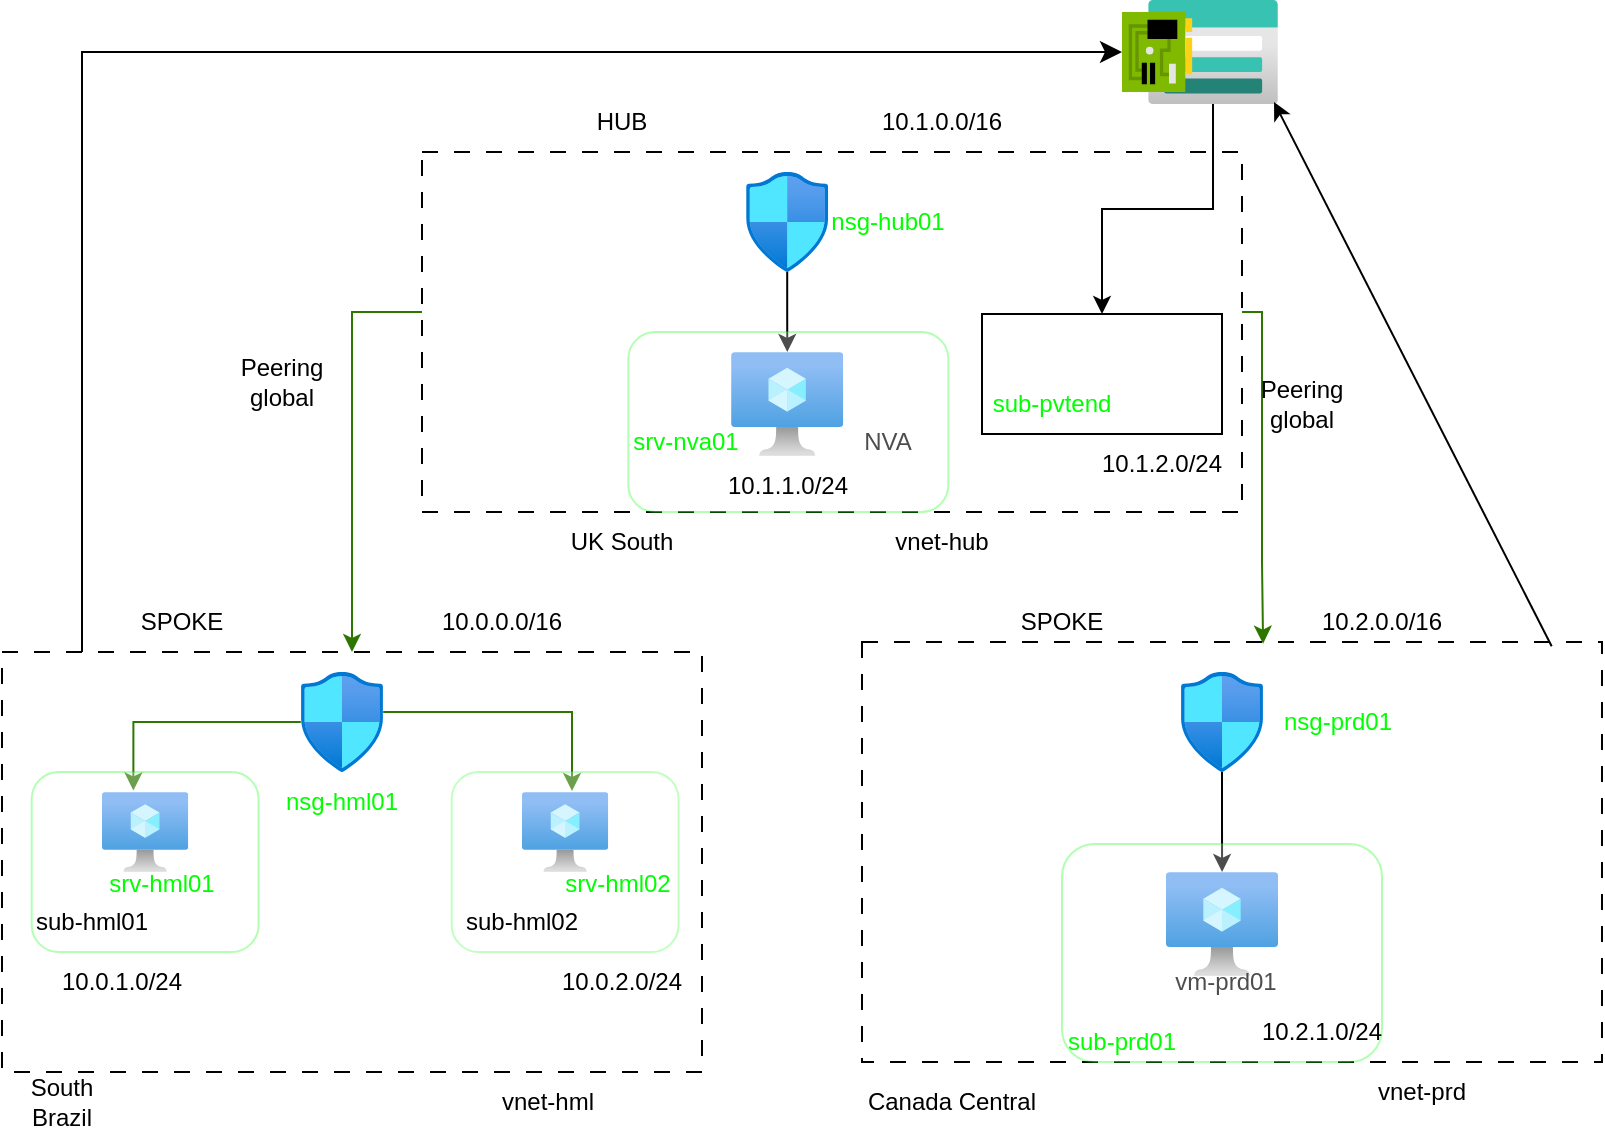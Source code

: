 <mxfile version="24.7.16">
  <diagram name="Página-1" id="hYAHi4gZmpkNid9KS2Mr">
    <mxGraphModel dx="1393" dy="763" grid="1" gridSize="10" guides="1" tooltips="1" connect="1" arrows="1" fold="1" page="1" pageScale="1" pageWidth="827" pageHeight="1169" math="0" shadow="0">
      <root>
        <mxCell id="0" />
        <mxCell id="1" parent="0" />
        <mxCell id="-EdbcEHvHFeU4TFeBVMV-50" value="" style="rounded=1;whiteSpace=wrap;html=1;" vertex="1" parent="1">
          <mxGeometry x="50" y="410" width="120" height="60" as="geometry" />
        </mxCell>
        <mxCell id="-EdbcEHvHFeU4TFeBVMV-44" style="edgeStyle=orthogonalEdgeStyle;rounded=0;orthogonalLoop=1;jettySize=auto;html=1;entryX=0.5;entryY=0;entryDx=0;entryDy=0;fillColor=#60a917;strokeColor=#2D7600;" edge="1" parent="1" source="-EdbcEHvHFeU4TFeBVMV-1" target="-EdbcEHvHFeU4TFeBVMV-2">
          <mxGeometry relative="1" as="geometry">
            <Array as="points">
              <mxPoint x="175" y="180" />
            </Array>
          </mxGeometry>
        </mxCell>
        <mxCell id="-EdbcEHvHFeU4TFeBVMV-1" value="" style="rounded=0;whiteSpace=wrap;html=1;dashed=1;dashPattern=8 8;" vertex="1" parent="1">
          <mxGeometry x="210" y="100" width="410" height="180" as="geometry" />
        </mxCell>
        <mxCell id="-EdbcEHvHFeU4TFeBVMV-2" value="" style="rounded=0;whiteSpace=wrap;html=1;dashed=1;dashPattern=8 8;" vertex="1" parent="1">
          <mxGeometry y="350" width="350" height="210" as="geometry" />
        </mxCell>
        <mxCell id="-EdbcEHvHFeU4TFeBVMV-3" value="" style="rounded=0;whiteSpace=wrap;html=1;dashed=1;dashPattern=8 8;" vertex="1" parent="1">
          <mxGeometry x="430" y="345" width="370" height="210" as="geometry" />
        </mxCell>
        <mxCell id="-EdbcEHvHFeU4TFeBVMV-19" style="edgeStyle=orthogonalEdgeStyle;rounded=0;orthogonalLoop=1;jettySize=auto;html=1;" edge="1" parent="1" source="-EdbcEHvHFeU4TFeBVMV-4" target="-EdbcEHvHFeU4TFeBVMV-10">
          <mxGeometry relative="1" as="geometry" />
        </mxCell>
        <mxCell id="-EdbcEHvHFeU4TFeBVMV-4" value="" style="image;aspect=fixed;html=1;points=[];align=center;fontSize=12;image=img/lib/azure2/networking/Network_Security_Groups.svg;" vertex="1" parent="1">
          <mxGeometry x="372" y="110" width="41.18" height="50" as="geometry" />
        </mxCell>
        <mxCell id="-EdbcEHvHFeU4TFeBVMV-5" value="" style="image;aspect=fixed;html=1;points=[];align=center;fontSize=12;image=img/lib/azure2/networking/Network_Security_Groups.svg;" vertex="1" parent="1">
          <mxGeometry x="149.41" y="360" width="41.18" height="50" as="geometry" />
        </mxCell>
        <mxCell id="-EdbcEHvHFeU4TFeBVMV-18" style="edgeStyle=orthogonalEdgeStyle;rounded=0;orthogonalLoop=1;jettySize=auto;html=1;" edge="1" parent="1" source="-EdbcEHvHFeU4TFeBVMV-6" target="-EdbcEHvHFeU4TFeBVMV-11">
          <mxGeometry relative="1" as="geometry" />
        </mxCell>
        <mxCell id="-EdbcEHvHFeU4TFeBVMV-6" value="" style="image;aspect=fixed;html=1;points=[];align=center;fontSize=12;image=img/lib/azure2/networking/Network_Security_Groups.svg;" vertex="1" parent="1">
          <mxGeometry x="589.41" y="360" width="41.18" height="50" as="geometry" />
        </mxCell>
        <mxCell id="-EdbcEHvHFeU4TFeBVMV-8" value="" style="image;aspect=fixed;html=1;points=[];align=center;fontSize=12;image=img/lib/azure2/compute/Virtual_Machine.svg;" vertex="1" parent="1">
          <mxGeometry x="50" y="420" width="43.12" height="40" as="geometry" />
        </mxCell>
        <mxCell id="-EdbcEHvHFeU4TFeBVMV-9" value="" style="image;aspect=fixed;html=1;points=[];align=center;fontSize=12;image=img/lib/azure2/compute/Virtual_Machine.svg;" vertex="1" parent="1">
          <mxGeometry x="260" y="420" width="43.12" height="40" as="geometry" />
        </mxCell>
        <mxCell id="-EdbcEHvHFeU4TFeBVMV-10" value="" style="image;aspect=fixed;html=1;points=[];align=center;fontSize=12;image=img/lib/azure2/compute/Virtual_Machine.svg;" vertex="1" parent="1">
          <mxGeometry x="364.56" y="200" width="56.06" height="52" as="geometry" />
        </mxCell>
        <mxCell id="-EdbcEHvHFeU4TFeBVMV-11" value="" style="image;aspect=fixed;html=1;points=[];align=center;fontSize=12;image=img/lib/azure2/compute/Virtual_Machine.svg;" vertex="1" parent="1">
          <mxGeometry x="581.97" y="460" width="56.06" height="52" as="geometry" />
        </mxCell>
        <mxCell id="-EdbcEHvHFeU4TFeBVMV-12" value="UK South" style="text;html=1;align=center;verticalAlign=middle;whiteSpace=wrap;rounded=0;" vertex="1" parent="1">
          <mxGeometry x="280" y="280" width="60" height="30" as="geometry" />
        </mxCell>
        <mxCell id="-EdbcEHvHFeU4TFeBVMV-14" value="Canada Central" style="text;html=1;align=center;verticalAlign=middle;whiteSpace=wrap;rounded=0;" vertex="1" parent="1">
          <mxGeometry x="420" y="560" width="110" height="30" as="geometry" />
        </mxCell>
        <mxCell id="-EdbcEHvHFeU4TFeBVMV-15" value="South Brazil" style="text;html=1;align=center;verticalAlign=middle;whiteSpace=wrap;rounded=0;" vertex="1" parent="1">
          <mxGeometry y="560" width="60" height="30" as="geometry" />
        </mxCell>
        <mxCell id="-EdbcEHvHFeU4TFeBVMV-17" style="edgeStyle=orthogonalEdgeStyle;rounded=0;orthogonalLoop=1;jettySize=auto;html=1;entryX=0.59;entryY=-0.013;entryDx=0;entryDy=0;entryPerimeter=0;fillColor=#60a917;strokeColor=#2D7600;" edge="1" parent="1" source="-EdbcEHvHFeU4TFeBVMV-5" target="-EdbcEHvHFeU4TFeBVMV-9">
          <mxGeometry relative="1" as="geometry">
            <Array as="points">
              <mxPoint x="285" y="380" />
              <mxPoint x="285" y="420" />
            </Array>
          </mxGeometry>
        </mxCell>
        <mxCell id="-EdbcEHvHFeU4TFeBVMV-28" value="HUB" style="text;html=1;align=center;verticalAlign=middle;whiteSpace=wrap;rounded=0;" vertex="1" parent="1">
          <mxGeometry x="280" y="70" width="60" height="30" as="geometry" />
        </mxCell>
        <mxCell id="-EdbcEHvHFeU4TFeBVMV-29" value="SPOKE" style="text;html=1;align=center;verticalAlign=middle;whiteSpace=wrap;rounded=0;" vertex="1" parent="1">
          <mxGeometry x="60" y="320" width="60" height="30" as="geometry" />
        </mxCell>
        <mxCell id="-EdbcEHvHFeU4TFeBVMV-30" value="SPOKE" style="text;html=1;align=center;verticalAlign=middle;whiteSpace=wrap;rounded=0;" vertex="1" parent="1">
          <mxGeometry x="500" y="320" width="60" height="30" as="geometry" />
        </mxCell>
        <mxCell id="-EdbcEHvHFeU4TFeBVMV-31" value="10.1.0.0/16" style="text;html=1;align=center;verticalAlign=middle;whiteSpace=wrap;rounded=0;" vertex="1" parent="1">
          <mxGeometry x="440" y="70" width="60" height="30" as="geometry" />
        </mxCell>
        <mxCell id="-EdbcEHvHFeU4TFeBVMV-32" value="10.2.0.0/16" style="text;html=1;align=center;verticalAlign=middle;whiteSpace=wrap;rounded=0;" vertex="1" parent="1">
          <mxGeometry x="660" y="320" width="60" height="30" as="geometry" />
        </mxCell>
        <mxCell id="-EdbcEHvHFeU4TFeBVMV-33" value="10.0.0.0/16" style="text;html=1;align=center;verticalAlign=middle;whiteSpace=wrap;rounded=0;" vertex="1" parent="1">
          <mxGeometry x="220" y="320" width="60" height="30" as="geometry" />
        </mxCell>
        <mxCell id="-EdbcEHvHFeU4TFeBVMV-34" value="NVA" style="text;html=1;align=center;verticalAlign=middle;whiteSpace=wrap;rounded=0;" vertex="1" parent="1">
          <mxGeometry x="413.18" y="230" width="60" height="30" as="geometry" />
        </mxCell>
        <mxCell id="-EdbcEHvHFeU4TFeBVMV-35" value="vnet-hml" style="text;html=1;align=center;verticalAlign=middle;whiteSpace=wrap;rounded=0;" vertex="1" parent="1">
          <mxGeometry x="243.12" y="560" width="60" height="30" as="geometry" />
        </mxCell>
        <mxCell id="-EdbcEHvHFeU4TFeBVMV-36" value="vnet-prd" style="text;html=1;align=center;verticalAlign=middle;whiteSpace=wrap;rounded=0;" vertex="1" parent="1">
          <mxGeometry x="680" y="555" width="60" height="30" as="geometry" />
        </mxCell>
        <mxCell id="-EdbcEHvHFeU4TFeBVMV-38" value="10.0.1.0/24" style="text;html=1;align=center;verticalAlign=middle;whiteSpace=wrap;rounded=0;" vertex="1" parent="1">
          <mxGeometry x="30.0" y="500" width="60" height="30" as="geometry" />
        </mxCell>
        <mxCell id="-EdbcEHvHFeU4TFeBVMV-39" value="vm-prd01" style="text;html=1;align=center;verticalAlign=middle;whiteSpace=wrap;rounded=0;" vertex="1" parent="1">
          <mxGeometry x="581.97" y="500" width="60" height="30" as="geometry" />
        </mxCell>
        <mxCell id="-EdbcEHvHFeU4TFeBVMV-45" style="edgeStyle=orthogonalEdgeStyle;rounded=0;orthogonalLoop=1;jettySize=auto;html=1;entryX=0.542;entryY=0.004;entryDx=0;entryDy=0;entryPerimeter=0;fontColor=#00FF00;labelBackgroundColor=#00FF00;fillColor=#60a917;strokeColor=#2D7600;" edge="1" parent="1" source="-EdbcEHvHFeU4TFeBVMV-1" target="-EdbcEHvHFeU4TFeBVMV-3">
          <mxGeometry relative="1" as="geometry">
            <Array as="points">
              <mxPoint x="630" y="180" />
              <mxPoint x="630" y="305" />
            </Array>
          </mxGeometry>
        </mxCell>
        <mxCell id="-EdbcEHvHFeU4TFeBVMV-46" value="Peering global" style="text;html=1;align=center;verticalAlign=middle;whiteSpace=wrap;rounded=0;" vertex="1" parent="1">
          <mxGeometry x="620" y="211" width="60" height="30" as="geometry" />
        </mxCell>
        <mxCell id="-EdbcEHvHFeU4TFeBVMV-48" value="Peering global" style="text;html=1;align=center;verticalAlign=middle;whiteSpace=wrap;rounded=0;" vertex="1" parent="1">
          <mxGeometry x="110.0" y="200" width="60" height="30" as="geometry" />
        </mxCell>
        <mxCell id="-EdbcEHvHFeU4TFeBVMV-49" style="edgeStyle=orthogonalEdgeStyle;rounded=0;orthogonalLoop=1;jettySize=auto;html=1;entryX=0.364;entryY=-0.019;entryDx=0;entryDy=0;entryPerimeter=0;fillColor=#60a917;strokeColor=#2D7600;" edge="1" parent="1" source="-EdbcEHvHFeU4TFeBVMV-5" target="-EdbcEHvHFeU4TFeBVMV-8">
          <mxGeometry relative="1" as="geometry" />
        </mxCell>
        <mxCell id="-EdbcEHvHFeU4TFeBVMV-54" value="" style="rounded=1;whiteSpace=wrap;html=1;strokeColor=#00FF00;glass=0;opacity=30;" vertex="1" parent="1">
          <mxGeometry x="14.84" y="410" width="113.44" height="90" as="geometry" />
        </mxCell>
        <mxCell id="-EdbcEHvHFeU4TFeBVMV-57" value="srv-hml01" style="text;html=1;align=center;verticalAlign=middle;whiteSpace=wrap;rounded=0;fontColor=#00FF00;" vertex="1" parent="1">
          <mxGeometry x="50" y="451" width="60" height="30" as="geometry" />
        </mxCell>
        <mxCell id="-EdbcEHvHFeU4TFeBVMV-58" value="sub-hml01" style="text;html=1;align=center;verticalAlign=middle;whiteSpace=wrap;rounded=0;" vertex="1" parent="1">
          <mxGeometry x="14.84" y="470" width="60" height="30" as="geometry" />
        </mxCell>
        <mxCell id="-EdbcEHvHFeU4TFeBVMV-59" value="" style="rounded=1;whiteSpace=wrap;html=1;strokeColor=#33FF33;glass=0;opacity=30;" vertex="1" parent="1">
          <mxGeometry x="224.84" y="410" width="113.44" height="90" as="geometry" />
        </mxCell>
        <mxCell id="-EdbcEHvHFeU4TFeBVMV-60" value="srv-hml02" style="text;html=1;align=center;verticalAlign=middle;whiteSpace=wrap;rounded=0;fontColor=#00FF00;" vertex="1" parent="1">
          <mxGeometry x="278.28" y="451" width="60" height="30" as="geometry" />
        </mxCell>
        <mxCell id="-EdbcEHvHFeU4TFeBVMV-61" value="sub-hml02" style="text;html=1;align=center;verticalAlign=middle;whiteSpace=wrap;rounded=0;" vertex="1" parent="1">
          <mxGeometry x="230" y="470" width="60" height="30" as="geometry" />
        </mxCell>
        <mxCell id="-EdbcEHvHFeU4TFeBVMV-62" value="nsg-hml01" style="text;html=1;align=center;verticalAlign=middle;whiteSpace=wrap;rounded=0;fontColor=#00FF00;" vertex="1" parent="1">
          <mxGeometry x="140.0" y="410" width="60" height="30" as="geometry" />
        </mxCell>
        <mxCell id="-EdbcEHvHFeU4TFeBVMV-63" value="10.0.2.0/24" style="text;html=1;align=center;verticalAlign=middle;whiteSpace=wrap;rounded=0;" vertex="1" parent="1">
          <mxGeometry x="280" y="500" width="60" height="30" as="geometry" />
        </mxCell>
        <mxCell id="-EdbcEHvHFeU4TFeBVMV-66" value="" style="rounded=1;whiteSpace=wrap;html=1;strokeColor=#00FF00;glass=0;opacity=30;" vertex="1" parent="1">
          <mxGeometry x="530" y="446" width="160" height="109" as="geometry" />
        </mxCell>
        <mxCell id="-EdbcEHvHFeU4TFeBVMV-67" value="sub-prd01" style="text;html=1;align=center;verticalAlign=middle;whiteSpace=wrap;rounded=0;fontColor=#00FF00;" vertex="1" parent="1">
          <mxGeometry x="530.0" y="530" width="60" height="30" as="geometry" />
        </mxCell>
        <mxCell id="-EdbcEHvHFeU4TFeBVMV-68" value="nsg-prd01" style="text;html=1;align=center;verticalAlign=middle;whiteSpace=wrap;rounded=0;fontColor=#00FF00;" vertex="1" parent="1">
          <mxGeometry x="638.03" y="370" width="60" height="30" as="geometry" />
        </mxCell>
        <mxCell id="-EdbcEHvHFeU4TFeBVMV-69" value="10.2.1.0/24" style="text;html=1;align=center;verticalAlign=middle;whiteSpace=wrap;rounded=0;" vertex="1" parent="1">
          <mxGeometry x="630" y="525" width="60" height="30" as="geometry" />
        </mxCell>
        <mxCell id="-EdbcEHvHFeU4TFeBVMV-70" value="" style="rounded=1;whiteSpace=wrap;html=1;strokeColor=#00FF00;glass=0;opacity=30;" vertex="1" parent="1">
          <mxGeometry x="313.18" y="190" width="160" height="90" as="geometry" />
        </mxCell>
        <mxCell id="-EdbcEHvHFeU4TFeBVMV-71" value="srv-nva01" style="text;html=1;align=center;verticalAlign=middle;whiteSpace=wrap;rounded=0;labelBackgroundColor=default;fontColor=#00FF00;" vertex="1" parent="1">
          <mxGeometry x="312" y="230" width="60" height="30" as="geometry" />
        </mxCell>
        <mxCell id="-EdbcEHvHFeU4TFeBVMV-72" value="10.1.1.0/24" style="text;html=1;align=center;verticalAlign=middle;whiteSpace=wrap;rounded=0;" vertex="1" parent="1">
          <mxGeometry x="362.59" y="252" width="60" height="30" as="geometry" />
        </mxCell>
        <mxCell id="-EdbcEHvHFeU4TFeBVMV-73" value="nsg-hub01" style="text;html=1;align=center;verticalAlign=middle;whiteSpace=wrap;rounded=0;fontColor=#00FF00;" vertex="1" parent="1">
          <mxGeometry x="413.18" y="120" width="60" height="30" as="geometry" />
        </mxCell>
        <mxCell id="-EdbcEHvHFeU4TFeBVMV-74" value="vnet-hub" style="text;html=1;align=center;verticalAlign=middle;whiteSpace=wrap;rounded=0;" vertex="1" parent="1">
          <mxGeometry x="440" y="280" width="60" height="30" as="geometry" />
        </mxCell>
        <mxCell id="-EdbcEHvHFeU4TFeBVMV-84" style="edgeStyle=orthogonalEdgeStyle;rounded=0;orthogonalLoop=1;jettySize=auto;html=1;entryX=0.5;entryY=0;entryDx=0;entryDy=0;" edge="1" parent="1" source="-EdbcEHvHFeU4TFeBVMV-79" target="-EdbcEHvHFeU4TFeBVMV-80">
          <mxGeometry relative="1" as="geometry" />
        </mxCell>
        <mxCell id="-EdbcEHvHFeU4TFeBVMV-79" value="" style="image;aspect=fixed;html=1;points=[];align=center;fontSize=12;image=img/lib/azure2/storage/Storage_Accounts.svg;" vertex="1" parent="1">
          <mxGeometry x="573.03" y="24" width="65" height="52" as="geometry" />
        </mxCell>
        <mxCell id="-EdbcEHvHFeU4TFeBVMV-80" value="" style="rounded=0;whiteSpace=wrap;html=1;" vertex="1" parent="1">
          <mxGeometry x="490" y="181" width="120" height="60" as="geometry" />
        </mxCell>
        <mxCell id="-EdbcEHvHFeU4TFeBVMV-81" value="" style="image;sketch=0;aspect=fixed;html=1;points=[];align=center;fontSize=12;image=img/lib/mscae/NetworkInterfaceCard.svg;" vertex="1" parent="1">
          <mxGeometry x="560" y="30" width="35.2" height="40" as="geometry" />
        </mxCell>
        <mxCell id="-EdbcEHvHFeU4TFeBVMV-82" value="10.1.2.0/24" style="text;html=1;align=center;verticalAlign=middle;whiteSpace=wrap;rounded=0;" vertex="1" parent="1">
          <mxGeometry x="550" y="241" width="60" height="30" as="geometry" />
        </mxCell>
        <mxCell id="-EdbcEHvHFeU4TFeBVMV-83" value="sub-pvtend" style="text;html=1;align=center;verticalAlign=middle;whiteSpace=wrap;rounded=0;fontColor=#00FF00;" vertex="1" parent="1">
          <mxGeometry x="490" y="211" width="70" height="30" as="geometry" />
        </mxCell>
        <mxCell id="-EdbcEHvHFeU4TFeBVMV-85" value="" style="edgeStyle=none;orthogonalLoop=1;jettySize=auto;html=1;rounded=0;exitX=0.932;exitY=0.01;exitDx=0;exitDy=0;exitPerimeter=0;entryX=0.969;entryY=0.981;entryDx=0;entryDy=0;entryPerimeter=0;" edge="1" parent="1" source="-EdbcEHvHFeU4TFeBVMV-3" target="-EdbcEHvHFeU4TFeBVMV-79">
          <mxGeometry width="100" relative="1" as="geometry">
            <mxPoint x="720" y="266.5" as="sourcePoint" />
            <mxPoint x="770" y="50" as="targetPoint" />
            <Array as="points" />
          </mxGeometry>
        </mxCell>
        <mxCell id="-EdbcEHvHFeU4TFeBVMV-88" value="" style="edgeStyle=segmentEdgeStyle;endArrow=classic;html=1;curved=0;rounded=0;endSize=8;startSize=8;sourcePerimeterSpacing=0;targetPerimeterSpacing=0;" edge="1" parent="1" target="-EdbcEHvHFeU4TFeBVMV-81">
          <mxGeometry width="100" relative="1" as="geometry">
            <mxPoint x="40" y="350" as="sourcePoint" />
            <mxPoint x="90" y="40" as="targetPoint" />
            <Array as="points">
              <mxPoint x="40" y="346" />
              <mxPoint x="40" y="40" />
            </Array>
          </mxGeometry>
        </mxCell>
      </root>
    </mxGraphModel>
  </diagram>
</mxfile>
